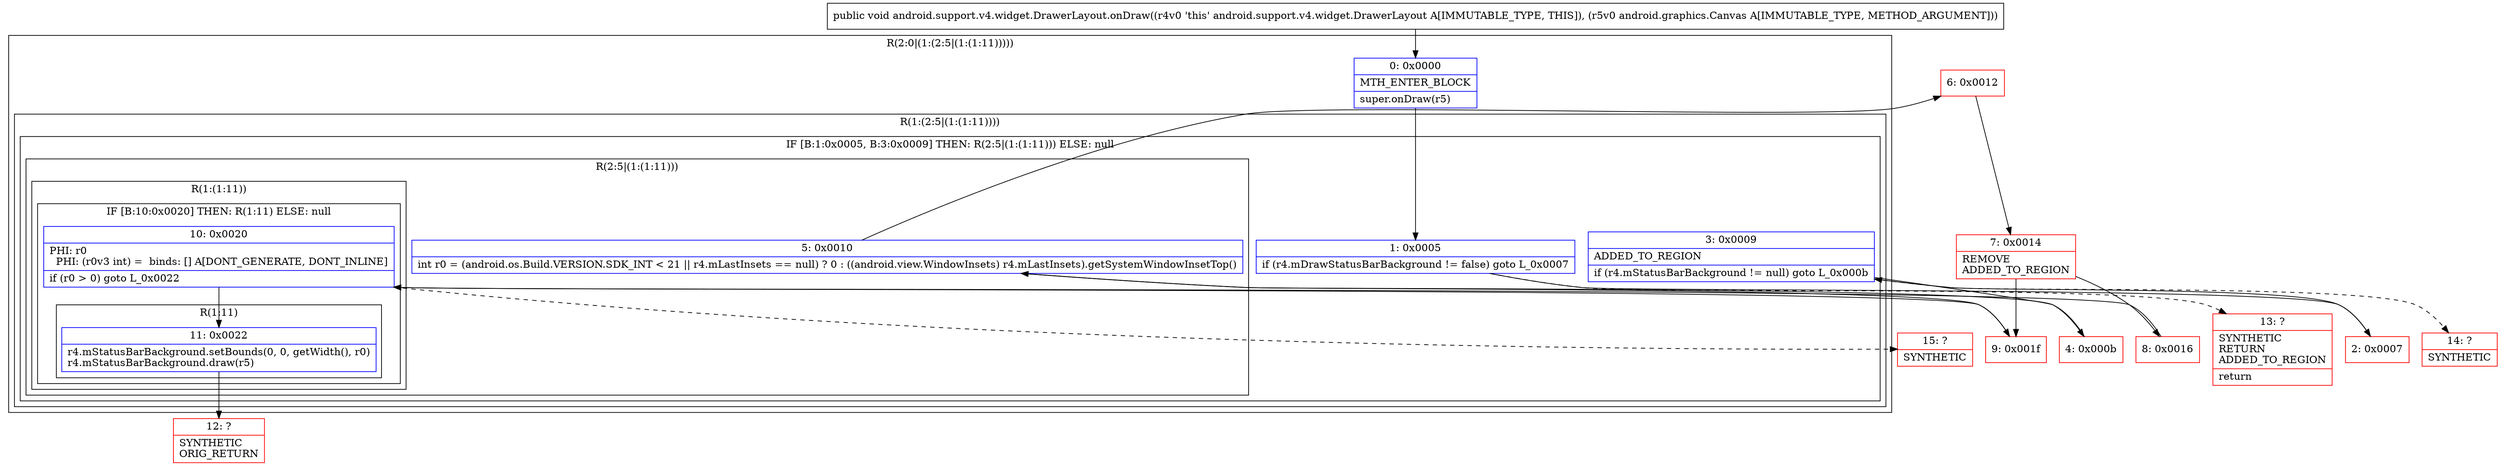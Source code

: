 digraph "CFG forandroid.support.v4.widget.DrawerLayout.onDraw(Landroid\/graphics\/Canvas;)V" {
subgraph cluster_Region_273801776 {
label = "R(2:0|(1:(2:5|(1:(1:11)))))";
node [shape=record,color=blue];
Node_0 [shape=record,label="{0\:\ 0x0000|MTH_ENTER_BLOCK\l|super.onDraw(r5)\l}"];
subgraph cluster_Region_1994613554 {
label = "R(1:(2:5|(1:(1:11))))";
node [shape=record,color=blue];
subgraph cluster_IfRegion_235785721 {
label = "IF [B:1:0x0005, B:3:0x0009] THEN: R(2:5|(1:(1:11))) ELSE: null";
node [shape=record,color=blue];
Node_1 [shape=record,label="{1\:\ 0x0005|if (r4.mDrawStatusBarBackground != false) goto L_0x0007\l}"];
Node_3 [shape=record,label="{3\:\ 0x0009|ADDED_TO_REGION\l|if (r4.mStatusBarBackground != null) goto L_0x000b\l}"];
subgraph cluster_Region_936611517 {
label = "R(2:5|(1:(1:11)))";
node [shape=record,color=blue];
Node_5 [shape=record,label="{5\:\ 0x0010|int r0 = (android.os.Build.VERSION.SDK_INT \< 21 \|\| r4.mLastInsets == null) ? 0 : ((android.view.WindowInsets) r4.mLastInsets).getSystemWindowInsetTop()\l}"];
subgraph cluster_Region_1443136159 {
label = "R(1:(1:11))";
node [shape=record,color=blue];
subgraph cluster_IfRegion_1821431706 {
label = "IF [B:10:0x0020] THEN: R(1:11) ELSE: null";
node [shape=record,color=blue];
Node_10 [shape=record,label="{10\:\ 0x0020|PHI: r0 \l  PHI: (r0v3 int) =  binds: [] A[DONT_GENERATE, DONT_INLINE]\l|if (r0 \> 0) goto L_0x0022\l}"];
subgraph cluster_Region_528663348 {
label = "R(1:11)";
node [shape=record,color=blue];
Node_11 [shape=record,label="{11\:\ 0x0022|r4.mStatusBarBackground.setBounds(0, 0, getWidth(), r0)\lr4.mStatusBarBackground.draw(r5)\l}"];
}
}
}
}
}
}
}
Node_2 [shape=record,color=red,label="{2\:\ 0x0007}"];
Node_4 [shape=record,color=red,label="{4\:\ 0x000b}"];
Node_6 [shape=record,color=red,label="{6\:\ 0x0012}"];
Node_7 [shape=record,color=red,label="{7\:\ 0x0014|REMOVE\lADDED_TO_REGION\l}"];
Node_8 [shape=record,color=red,label="{8\:\ 0x0016}"];
Node_9 [shape=record,color=red,label="{9\:\ 0x001f}"];
Node_12 [shape=record,color=red,label="{12\:\ ?|SYNTHETIC\lORIG_RETURN\l}"];
Node_13 [shape=record,color=red,label="{13\:\ ?|SYNTHETIC\lRETURN\lADDED_TO_REGION\l|return\l}"];
Node_14 [shape=record,color=red,label="{14\:\ ?|SYNTHETIC\l}"];
Node_15 [shape=record,color=red,label="{15\:\ ?|SYNTHETIC\l}"];
MethodNode[shape=record,label="{public void android.support.v4.widget.DrawerLayout.onDraw((r4v0 'this' android.support.v4.widget.DrawerLayout A[IMMUTABLE_TYPE, THIS]), (r5v0 android.graphics.Canvas A[IMMUTABLE_TYPE, METHOD_ARGUMENT])) }"];
MethodNode -> Node_0;
Node_0 -> Node_1;
Node_1 -> Node_2;
Node_1 -> Node_13[style=dashed];
Node_3 -> Node_4;
Node_3 -> Node_14[style=dashed];
Node_5 -> Node_6;
Node_5 -> Node_9;
Node_10 -> Node_11;
Node_10 -> Node_15[style=dashed];
Node_11 -> Node_12;
Node_2 -> Node_3;
Node_4 -> Node_5;
Node_6 -> Node_7;
Node_7 -> Node_8;
Node_7 -> Node_9;
Node_8 -> Node_10;
Node_9 -> Node_10;
}

